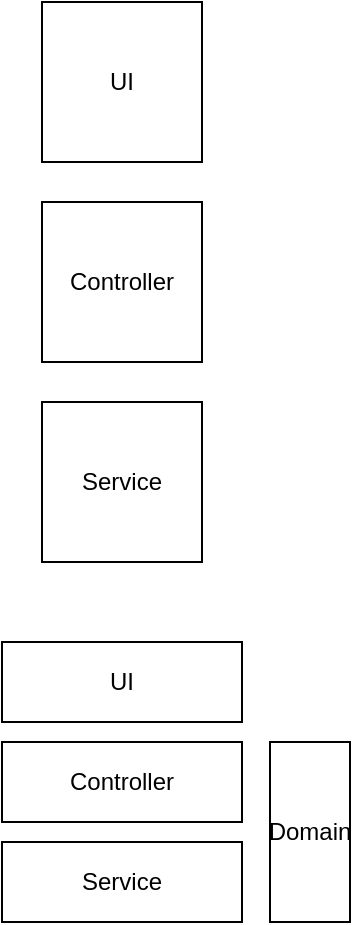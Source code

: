 <mxfile version="21.0.2" type="device"><diagram name="Страница 1" id="J_4qQRDZE8aW3XRwITid"><mxGraphModel dx="792" dy="1146" grid="1" gridSize="10" guides="1" tooltips="1" connect="1" arrows="1" fold="1" page="1" pageScale="1" pageWidth="827" pageHeight="1169" math="0" shadow="0"><root><mxCell id="0"/><mxCell id="1" parent="0"/><mxCell id="yidGsZ6BJPwhF7o7zTnu-1" value="Controller" style="whiteSpace=wrap;html=1;aspect=fixed;" vertex="1" parent="1"><mxGeometry x="280" y="380" width="80" height="80" as="geometry"/></mxCell><mxCell id="yidGsZ6BJPwhF7o7zTnu-2" value="UI" style="whiteSpace=wrap;html=1;aspect=fixed;" vertex="1" parent="1"><mxGeometry x="280" y="280" width="80" height="80" as="geometry"/></mxCell><mxCell id="yidGsZ6BJPwhF7o7zTnu-3" value="Service" style="whiteSpace=wrap;html=1;aspect=fixed;" vertex="1" parent="1"><mxGeometry x="280" y="480" width="80" height="80" as="geometry"/></mxCell><mxCell id="yidGsZ6BJPwhF7o7zTnu-4" value="UI" style="rounded=0;whiteSpace=wrap;html=1;" vertex="1" parent="1"><mxGeometry x="260" y="600" width="120" height="40" as="geometry"/></mxCell><mxCell id="yidGsZ6BJPwhF7o7zTnu-5" value="Controller" style="rounded=0;whiteSpace=wrap;html=1;" vertex="1" parent="1"><mxGeometry x="260" y="650" width="120" height="40" as="geometry"/></mxCell><mxCell id="yidGsZ6BJPwhF7o7zTnu-6" value="Domain" style="rounded=0;whiteSpace=wrap;html=1;" vertex="1" parent="1"><mxGeometry x="394" y="650" width="40" height="90" as="geometry"/></mxCell><mxCell id="yidGsZ6BJPwhF7o7zTnu-7" value="Service" style="rounded=0;whiteSpace=wrap;html=1;" vertex="1" parent="1"><mxGeometry x="260" y="700" width="120" height="40" as="geometry"/></mxCell></root></mxGraphModel></diagram></mxfile>